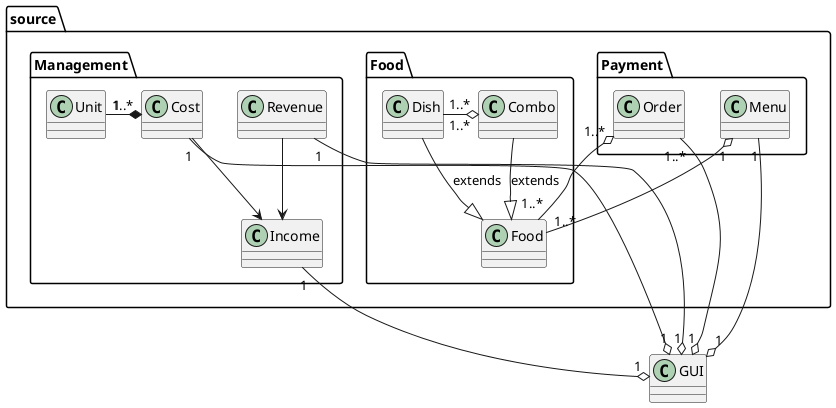 @startuml package_diagram

class GUI

package source.Payment {
    Order "1..*" o-- "1..*" source.Food.Food
    Menu "1" o-- "1..*" source.Food.Food
    Menu "1" --o "1" .GUI
}

package source.Food {
    Dish --|> Food: extends
    Combo --|> Food: extends
    Dish  "1..*" -o "1..*" Combo
}

package source.Management {
    Unit "1" -* "1..*" Cost
    Revenue --> Income
    Cost --> Income
    Order "1..*" --o "1" .GUI
    Cost "1" --o "1" .GUI
    Revenue "1" --o "1" .GUI
    Income "1" --o "1" .GUI
}

@enduml
